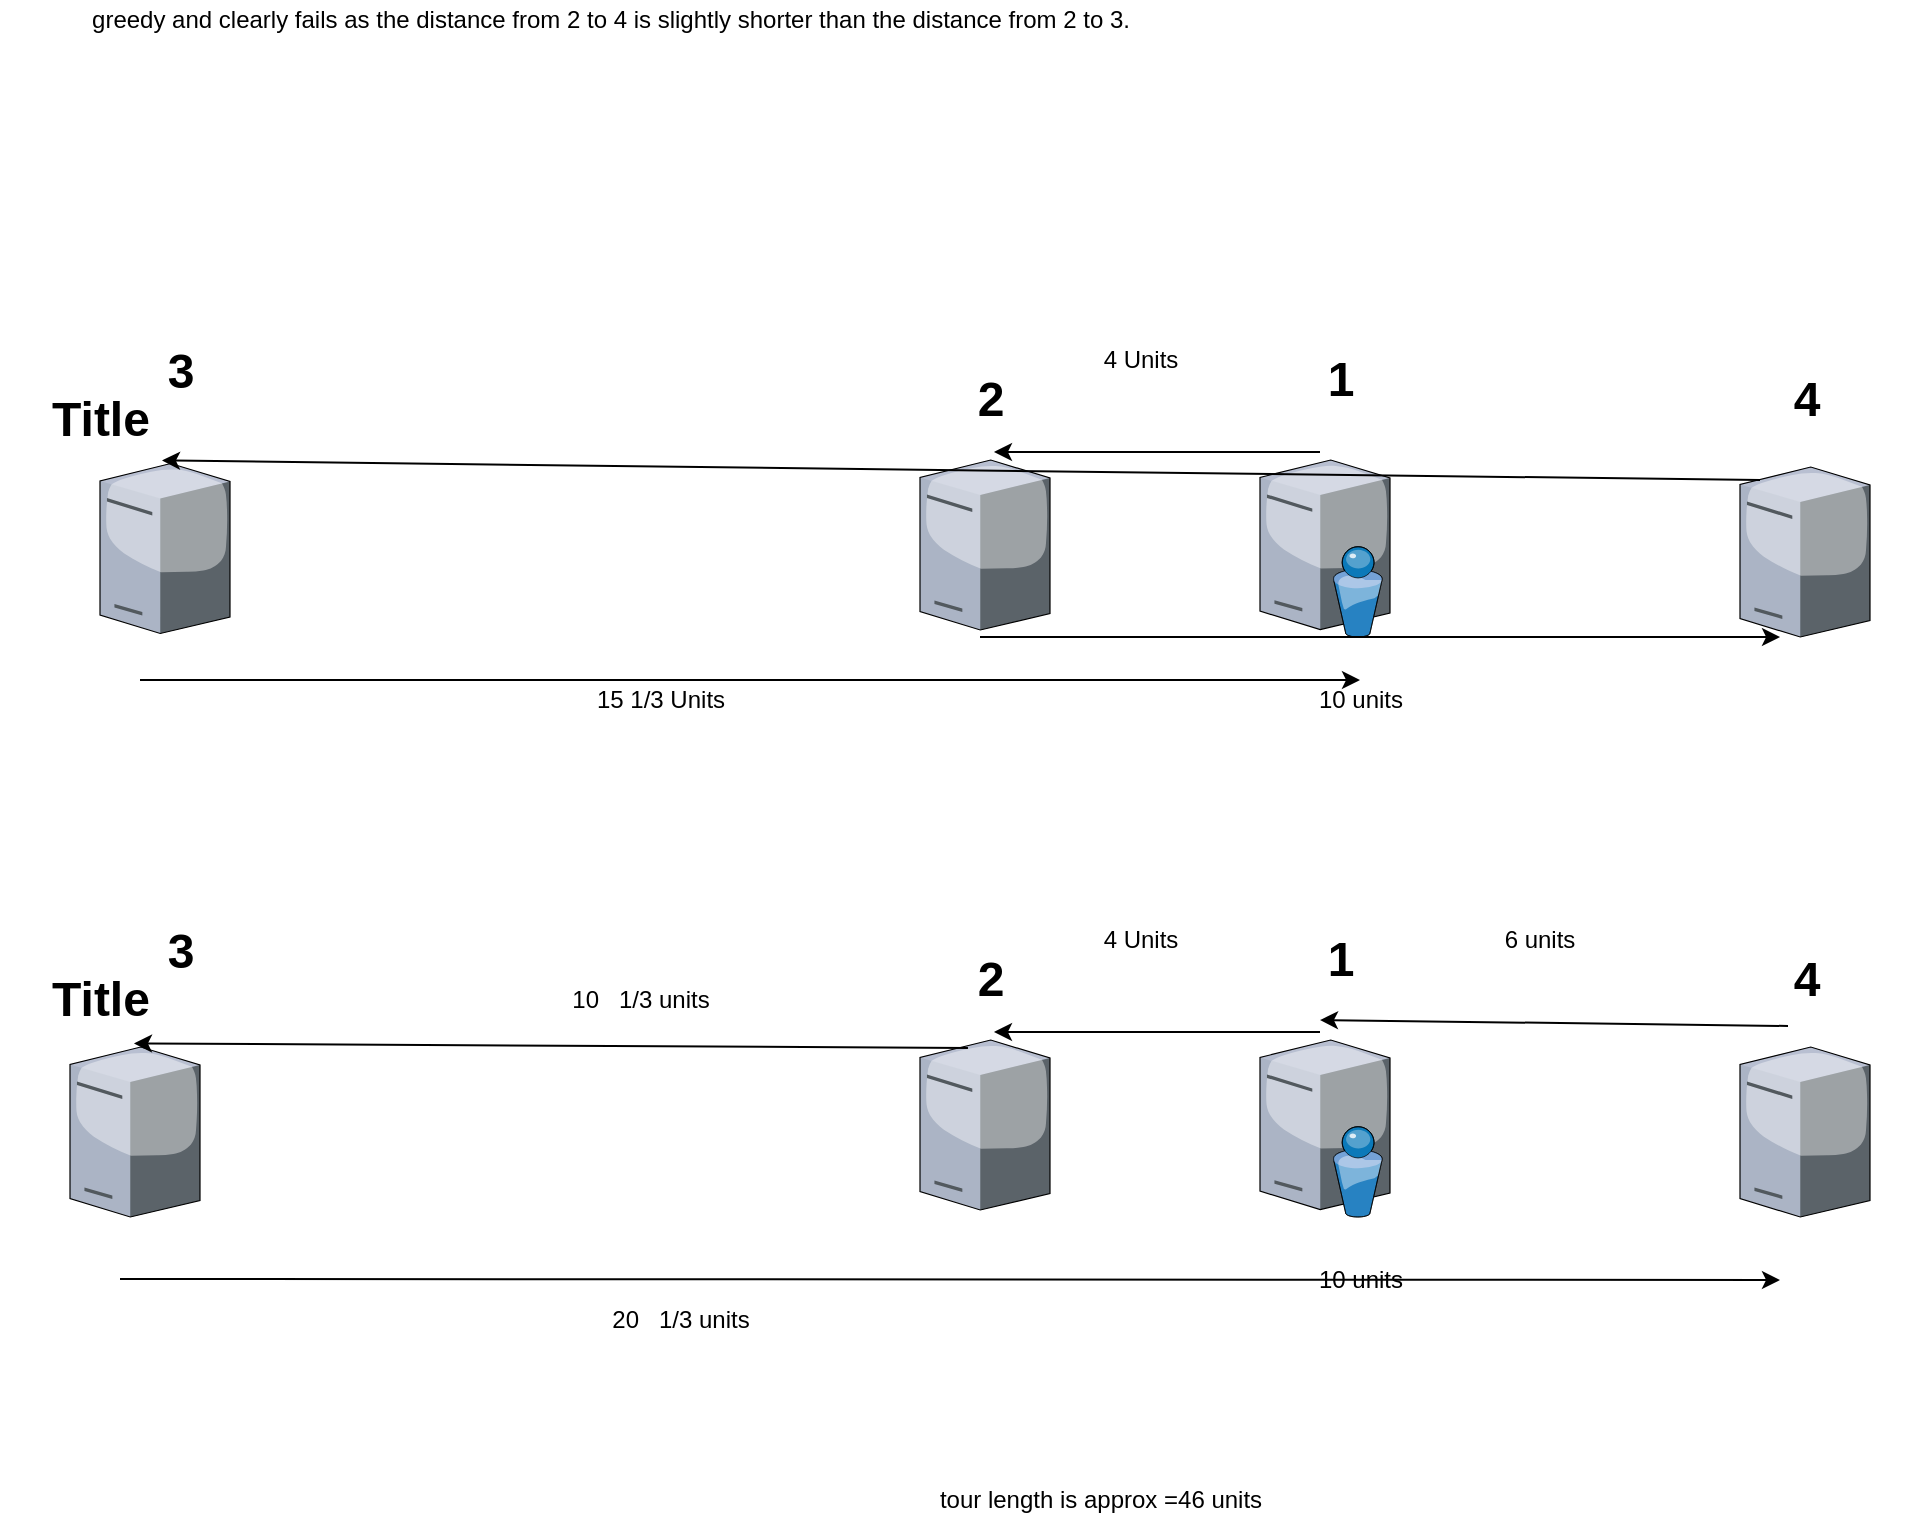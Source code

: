 <mxfile version="14.6.12" type="github">
  <diagram name="Page-1" id="822b0af5-4adb-64df-f703-e8dfc1f81529">
    <mxGraphModel dx="2254" dy="875" grid="1" gridSize="10" guides="1" tooltips="1" connect="1" arrows="1" fold="1" page="1" pageScale="1" pageWidth="1600" pageHeight="1600" background="#ffffff" math="0" shadow="0">
      <root>
        <mxCell id="0" />
        <mxCell id="1" parent="0" />
        <mxCell id="7d933b09d9755ecc-4" value="" style="verticalLabelPosition=bottom;aspect=fixed;html=1;verticalAlign=top;strokeColor=none;shape=mxgraph.citrix.directory_server;rounded=0;shadow=0;comic=0;fontFamily=Verdana;" parent="1" vertex="1">
          <mxGeometry x="1060" y="510" width="65" height="88.5" as="geometry" />
        </mxCell>
        <mxCell id="7d933b09d9755ecc-9" value="" style="verticalLabelPosition=bottom;aspect=fixed;html=1;verticalAlign=top;strokeColor=none;shape=mxgraph.citrix.tower_server;rounded=0;shadow=0;comic=0;fontFamily=Verdana;" parent="1" vertex="1">
          <mxGeometry x="480" y="511.75" width="65" height="85" as="geometry" />
        </mxCell>
        <mxCell id="7d933b09d9755ecc-17" value="" style="verticalLabelPosition=bottom;aspect=fixed;html=1;verticalAlign=top;strokeColor=none;shape=mxgraph.citrix.tower_server;rounded=0;shadow=0;comic=0;fontFamily=Verdana;" parent="1" vertex="1">
          <mxGeometry x="890" y="510" width="65" height="85" as="geometry" />
        </mxCell>
        <mxCell id="7d933b09d9755ecc-21" value="" style="verticalLabelPosition=bottom;aspect=fixed;html=1;verticalAlign=top;strokeColor=none;shape=mxgraph.citrix.tower_server;rounded=0;shadow=0;comic=0;fontFamily=Verdana;" parent="1" vertex="1">
          <mxGeometry x="1300" y="513.5" width="65" height="85" as="geometry" />
        </mxCell>
        <mxCell id="zefjH6aqXYO2TZg6d5o2-4" value="" style="endArrow=classic;html=1;entryX=0.569;entryY=-0.047;entryDx=0;entryDy=0;entryPerimeter=0;" edge="1" parent="1" target="7d933b09d9755ecc-17">
          <mxGeometry width="50" height="50" relative="1" as="geometry">
            <mxPoint x="1090" y="506" as="sourcePoint" />
            <mxPoint x="970" y="540" as="targetPoint" />
            <Array as="points" />
          </mxGeometry>
        </mxCell>
        <mxCell id="zefjH6aqXYO2TZg6d5o2-6" value="" style="endArrow=classic;html=1;entryX=0.308;entryY=1;entryDx=0;entryDy=0;entryPerimeter=0;" edge="1" parent="1" target="7d933b09d9755ecc-21">
          <mxGeometry width="50" height="50" relative="1" as="geometry">
            <mxPoint x="920" y="598.5" as="sourcePoint" />
            <mxPoint x="1320" y="620" as="targetPoint" />
          </mxGeometry>
        </mxCell>
        <mxCell id="zefjH6aqXYO2TZg6d5o2-7" value="" style="endArrow=classic;html=1;entryX=0.477;entryY=-0.018;entryDx=0;entryDy=0;entryPerimeter=0;" edge="1" parent="1" target="7d933b09d9755ecc-9">
          <mxGeometry width="50" height="50" relative="1" as="geometry">
            <mxPoint x="1310" y="520" as="sourcePoint" />
            <mxPoint x="560" y="510" as="targetPoint" />
          </mxGeometry>
        </mxCell>
        <mxCell id="zefjH6aqXYO2TZg6d5o2-8" value="" style="endArrow=classic;html=1;" edge="1" parent="1">
          <mxGeometry width="50" height="50" relative="1" as="geometry">
            <mxPoint x="500" y="620" as="sourcePoint" />
            <mxPoint x="1110" y="620" as="targetPoint" />
            <Array as="points">
              <mxPoint x="560" y="620" />
            </Array>
          </mxGeometry>
        </mxCell>
        <mxCell id="zefjH6aqXYO2TZg6d5o2-9" value="4 Units" style="text;html=1;align=center;verticalAlign=middle;resizable=0;points=[];autosize=1;strokeColor=none;" vertex="1" parent="1">
          <mxGeometry x="975" y="450" width="50" height="20" as="geometry" />
        </mxCell>
        <mxCell id="zefjH6aqXYO2TZg6d5o2-11" value="10 units" style="text;html=1;align=center;verticalAlign=middle;resizable=0;points=[];autosize=1;strokeColor=none;" vertex="1" parent="1">
          <mxGeometry x="1080" y="620" width="60" height="20" as="geometry" />
        </mxCell>
        <mxCell id="zefjH6aqXYO2TZg6d5o2-12" value="20&amp;nbsp;&amp;nbsp; 1/3 units" style="text;html=1;align=center;verticalAlign=middle;resizable=0;points=[];autosize=1;strokeColor=none;" vertex="1" parent="1">
          <mxGeometry x="730" y="930" width="80" height="20" as="geometry" />
        </mxCell>
        <mxCell id="zefjH6aqXYO2TZg6d5o2-14" value="15 1/3 Units" style="text;html=1;align=center;verticalAlign=middle;resizable=0;points=[];autosize=1;strokeColor=none;" vertex="1" parent="1">
          <mxGeometry x="720" y="620" width="80" height="20" as="geometry" />
        </mxCell>
        <mxCell id="zefjH6aqXYO2TZg6d5o2-17" value="greedy and clearly fails as the distance from 2 to 4 is slightly shorter than the distance from 2 to 3." style="text;html=1;align=center;verticalAlign=middle;resizable=0;points=[];autosize=1;strokeColor=none;" vertex="1" parent="1">
          <mxGeometry x="470" y="280" width="530" height="20" as="geometry" />
        </mxCell>
        <mxCell id="zefjH6aqXYO2TZg6d5o2-19" value="1" style="text;strokeColor=none;fillColor=none;html=1;fontSize=24;fontStyle=1;verticalAlign=middle;align=center;" vertex="1" parent="1">
          <mxGeometry x="1050" y="450" width="100" height="40" as="geometry" />
        </mxCell>
        <mxCell id="zefjH6aqXYO2TZg6d5o2-20" value="Title" style="text;strokeColor=none;fillColor=none;html=1;fontSize=24;fontStyle=1;verticalAlign=middle;align=center;" vertex="1" parent="1">
          <mxGeometry x="430" y="470" width="100" height="40" as="geometry" />
        </mxCell>
        <mxCell id="zefjH6aqXYO2TZg6d5o2-23" value="2" style="text;strokeColor=none;fillColor=none;html=1;fontSize=24;fontStyle=1;verticalAlign=middle;align=center;" vertex="1" parent="1">
          <mxGeometry x="875" y="460" width="100" height="40" as="geometry" />
        </mxCell>
        <mxCell id="zefjH6aqXYO2TZg6d5o2-24" value="4" style="text;strokeColor=none;fillColor=none;html=1;fontSize=24;fontStyle=1;verticalAlign=middle;align=center;" vertex="1" parent="1">
          <mxGeometry x="1282.5" y="460" width="100" height="40" as="geometry" />
        </mxCell>
        <mxCell id="zefjH6aqXYO2TZg6d5o2-25" value="&lt;div&gt;3&lt;/div&gt;&lt;div&gt;&lt;br&gt;&lt;/div&gt;" style="text;strokeColor=none;fillColor=none;html=1;fontSize=24;fontStyle=1;verticalAlign=middle;align=center;" vertex="1" parent="1">
          <mxGeometry x="470" y="460" width="100" height="40" as="geometry" />
        </mxCell>
        <mxCell id="zefjH6aqXYO2TZg6d5o2-26" value="tour length is approx =46 units" style="text;html=1;align=center;verticalAlign=middle;resizable=0;points=[];autosize=1;strokeColor=none;" vertex="1" parent="1">
          <mxGeometry x="890" y="1020" width="180" height="20" as="geometry" />
        </mxCell>
        <mxCell id="zefjH6aqXYO2TZg6d5o2-27" value="" style="verticalLabelPosition=bottom;aspect=fixed;html=1;verticalAlign=top;strokeColor=none;shape=mxgraph.citrix.directory_server;rounded=0;shadow=0;comic=0;fontFamily=Verdana;" vertex="1" parent="1">
          <mxGeometry x="1060" y="800" width="65" height="88.5" as="geometry" />
        </mxCell>
        <mxCell id="zefjH6aqXYO2TZg6d5o2-28" value="" style="verticalLabelPosition=bottom;aspect=fixed;html=1;verticalAlign=top;strokeColor=none;shape=mxgraph.citrix.tower_server;rounded=0;shadow=0;comic=0;fontFamily=Verdana;" vertex="1" parent="1">
          <mxGeometry x="465" y="803.5" width="65" height="85" as="geometry" />
        </mxCell>
        <mxCell id="zefjH6aqXYO2TZg6d5o2-29" value="" style="verticalLabelPosition=bottom;aspect=fixed;html=1;verticalAlign=top;strokeColor=none;shape=mxgraph.citrix.tower_server;rounded=0;shadow=0;comic=0;fontFamily=Verdana;" vertex="1" parent="1">
          <mxGeometry x="890" y="800" width="65" height="85" as="geometry" />
        </mxCell>
        <mxCell id="zefjH6aqXYO2TZg6d5o2-30" value="" style="verticalLabelPosition=bottom;aspect=fixed;html=1;verticalAlign=top;strokeColor=none;shape=mxgraph.citrix.tower_server;rounded=0;shadow=0;comic=0;fontFamily=Verdana;" vertex="1" parent="1">
          <mxGeometry x="1300" y="803.5" width="65" height="85" as="geometry" />
        </mxCell>
        <mxCell id="zefjH6aqXYO2TZg6d5o2-31" value="" style="endArrow=classic;html=1;entryX=0.569;entryY=-0.047;entryDx=0;entryDy=0;entryPerimeter=0;" edge="1" target="zefjH6aqXYO2TZg6d5o2-29" parent="1">
          <mxGeometry width="50" height="50" relative="1" as="geometry">
            <mxPoint x="1090" y="796" as="sourcePoint" />
            <mxPoint x="970" y="830" as="targetPoint" />
            <Array as="points" />
          </mxGeometry>
        </mxCell>
        <mxCell id="zefjH6aqXYO2TZg6d5o2-34" value="" style="endArrow=classic;html=1;" edge="1" parent="1">
          <mxGeometry width="50" height="50" relative="1" as="geometry">
            <mxPoint x="490" y="919.5" as="sourcePoint" />
            <mxPoint x="1320" y="920" as="targetPoint" />
            <Array as="points">
              <mxPoint x="550" y="919.5" />
            </Array>
          </mxGeometry>
        </mxCell>
        <mxCell id="zefjH6aqXYO2TZg6d5o2-35" value="4 Units" style="text;html=1;align=center;verticalAlign=middle;resizable=0;points=[];autosize=1;strokeColor=none;" vertex="1" parent="1">
          <mxGeometry x="975" y="740" width="50" height="20" as="geometry" />
        </mxCell>
        <mxCell id="zefjH6aqXYO2TZg6d5o2-36" value="10 units" style="text;html=1;align=center;verticalAlign=middle;resizable=0;points=[];autosize=1;strokeColor=none;" vertex="1" parent="1">
          <mxGeometry x="1080" y="910" width="60" height="20" as="geometry" />
        </mxCell>
        <mxCell id="zefjH6aqXYO2TZg6d5o2-37" value="10 &amp;nbsp; 1/3 units" style="text;html=1;align=center;verticalAlign=middle;resizable=0;points=[];autosize=1;strokeColor=none;" vertex="1" parent="1">
          <mxGeometry x="710" y="770" width="80" height="20" as="geometry" />
        </mxCell>
        <mxCell id="zefjH6aqXYO2TZg6d5o2-39" value="1" style="text;strokeColor=none;fillColor=none;html=1;fontSize=24;fontStyle=1;verticalAlign=middle;align=center;" vertex="1" parent="1">
          <mxGeometry x="1050" y="740" width="100" height="40" as="geometry" />
        </mxCell>
        <mxCell id="zefjH6aqXYO2TZg6d5o2-40" value="Title" style="text;strokeColor=none;fillColor=none;html=1;fontSize=24;fontStyle=1;verticalAlign=middle;align=center;" vertex="1" parent="1">
          <mxGeometry x="430" y="760" width="100" height="40" as="geometry" />
        </mxCell>
        <mxCell id="zefjH6aqXYO2TZg6d5o2-41" value="2" style="text;strokeColor=none;fillColor=none;html=1;fontSize=24;fontStyle=1;verticalAlign=middle;align=center;" vertex="1" parent="1">
          <mxGeometry x="875" y="750" width="100" height="40" as="geometry" />
        </mxCell>
        <mxCell id="zefjH6aqXYO2TZg6d5o2-42" value="4" style="text;strokeColor=none;fillColor=none;html=1;fontSize=24;fontStyle=1;verticalAlign=middle;align=center;" vertex="1" parent="1">
          <mxGeometry x="1282.5" y="750" width="100" height="40" as="geometry" />
        </mxCell>
        <mxCell id="zefjH6aqXYO2TZg6d5o2-43" value="&lt;div&gt;3&lt;/div&gt;&lt;div&gt;&lt;br&gt;&lt;/div&gt;" style="text;strokeColor=none;fillColor=none;html=1;fontSize=24;fontStyle=1;verticalAlign=middle;align=center;" vertex="1" parent="1">
          <mxGeometry x="470" y="750" width="100" height="40" as="geometry" />
        </mxCell>
        <mxCell id="zefjH6aqXYO2TZg6d5o2-44" value="" style="endArrow=classic;html=1;exitX=0.369;exitY=0.047;exitDx=0;exitDy=0;exitPerimeter=0;entryX=0.492;entryY=-0.021;entryDx=0;entryDy=0;entryPerimeter=0;" edge="1" parent="1" source="zefjH6aqXYO2TZg6d5o2-29" target="zefjH6aqXYO2TZg6d5o2-28">
          <mxGeometry width="50" height="50" relative="1" as="geometry">
            <mxPoint x="470" y="700" as="sourcePoint" />
            <mxPoint x="330" y="700" as="targetPoint" />
          </mxGeometry>
        </mxCell>
        <mxCell id="zefjH6aqXYO2TZg6d5o2-46" value="" style="endArrow=classic;html=1;exitX=0.415;exitY=1.075;exitDx=0;exitDy=0;exitPerimeter=0;" edge="1" parent="1" source="zefjH6aqXYO2TZg6d5o2-42">
          <mxGeometry width="50" height="50" relative="1" as="geometry">
            <mxPoint x="1330" y="800" as="sourcePoint" />
            <mxPoint x="1090" y="790" as="targetPoint" />
          </mxGeometry>
        </mxCell>
        <mxCell id="zefjH6aqXYO2TZg6d5o2-47" value="6 units" style="text;html=1;strokeColor=none;fillColor=none;align=center;verticalAlign=middle;whiteSpace=wrap;rounded=0;" vertex="1" parent="1">
          <mxGeometry x="1180" y="740" width="40" height="20" as="geometry" />
        </mxCell>
      </root>
    </mxGraphModel>
  </diagram>
</mxfile>
